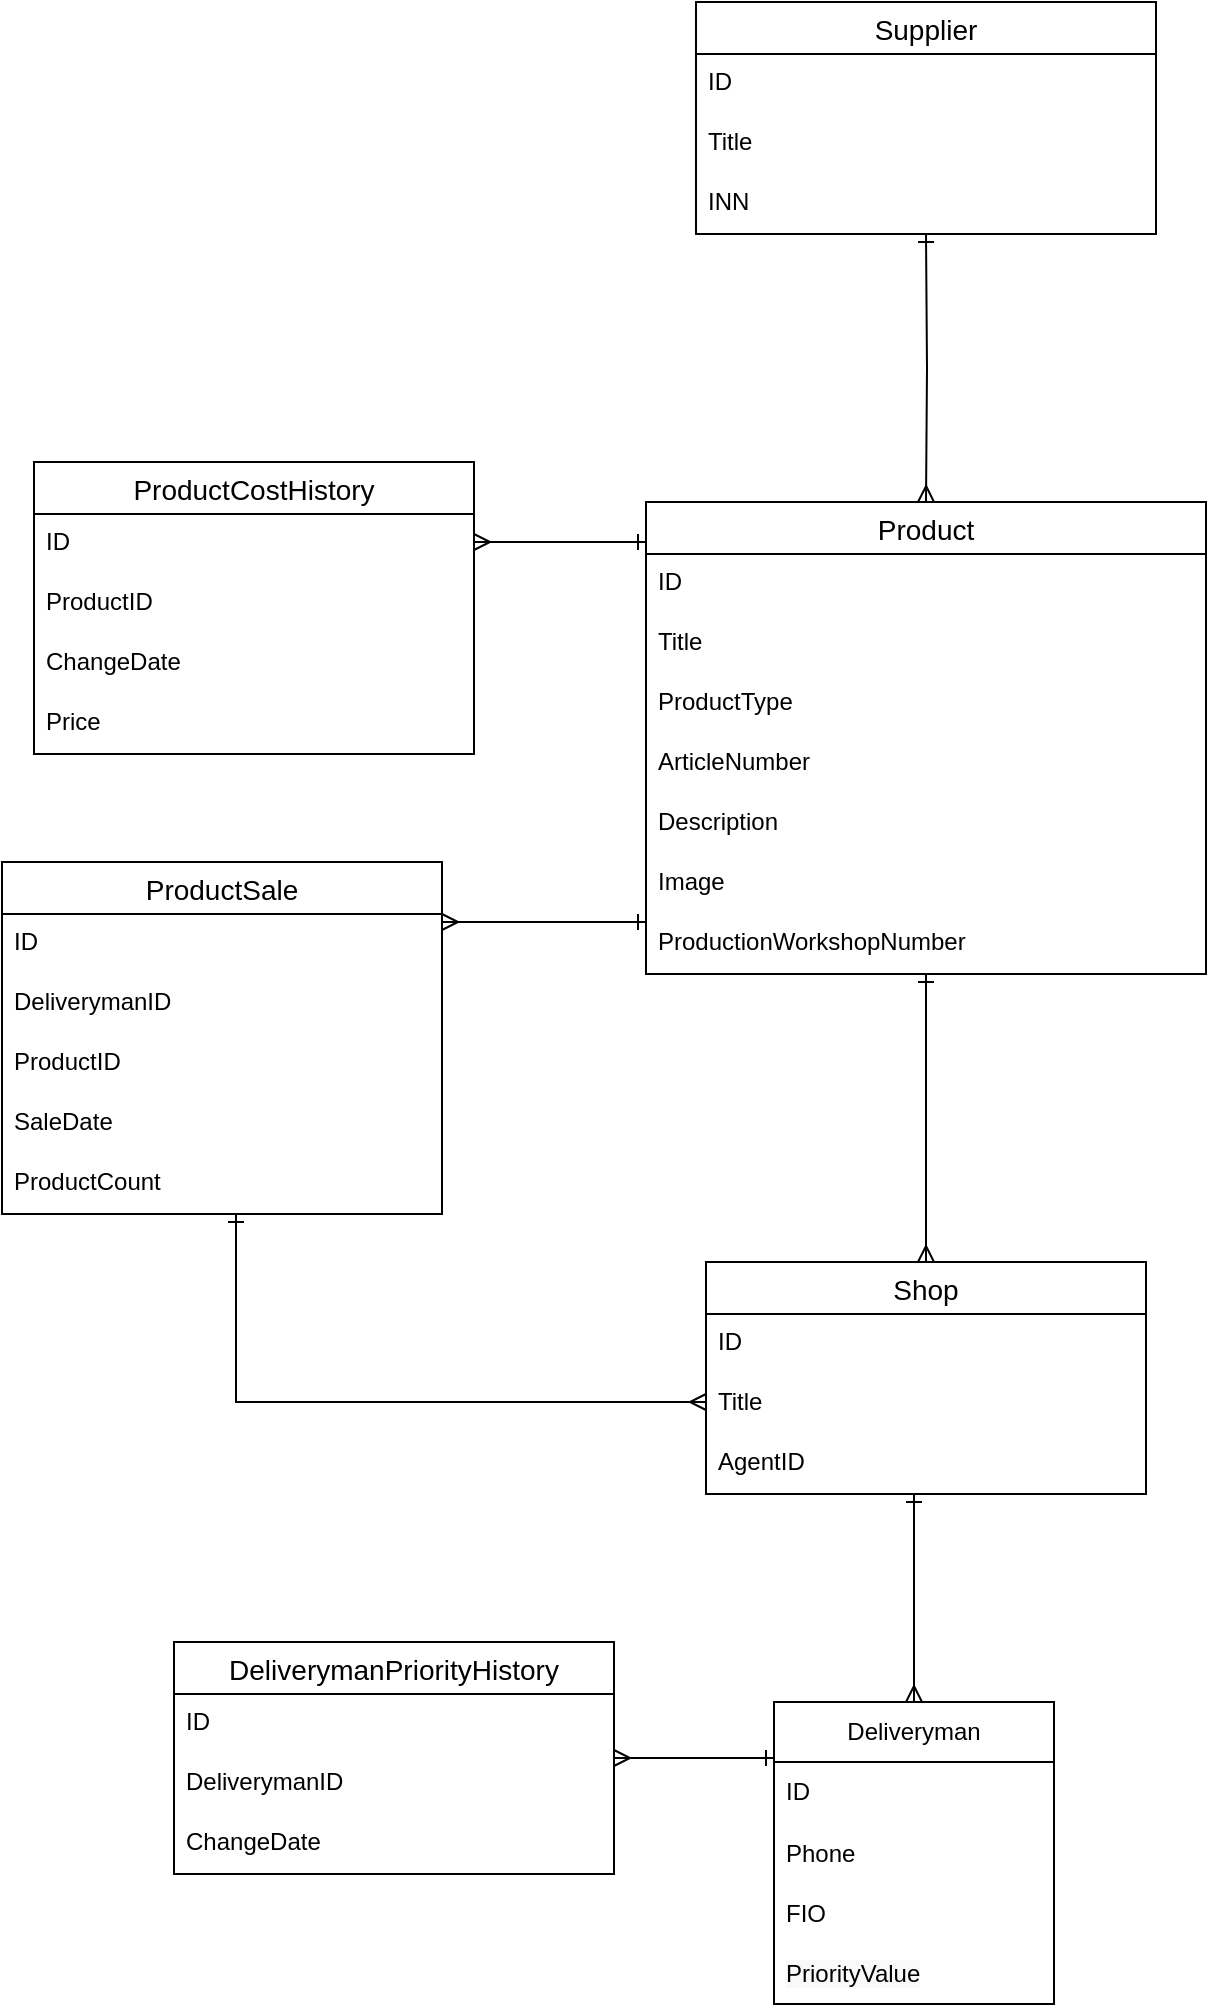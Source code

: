 <mxfile version="20.6.2" type="github">
  <diagram id="WruLcLsb1Fq7Wjmxy97L" name="Страница 1">
    <mxGraphModel dx="1751" dy="885" grid="1" gridSize="10" guides="1" tooltips="1" connect="1" arrows="1" fold="1" page="1" pageScale="1" pageWidth="827" pageHeight="1169" math="0" shadow="0">
      <root>
        <mxCell id="0" />
        <mxCell id="1" parent="0" />
        <mxCell id="4p1NIOQgJGXkWn-6K7IG-5" value="Supplier" style="swimlane;fontStyle=0;childLayout=stackLayout;horizontal=1;startSize=26;horizontalStack=0;resizeParent=1;resizeParentMax=0;resizeLast=0;collapsible=1;marginBottom=0;align=center;fontSize=14;" parent="1" vertex="1">
          <mxGeometry x="541.0" y="80" width="230" height="116" as="geometry" />
        </mxCell>
        <mxCell id="4p1NIOQgJGXkWn-6K7IG-6" value="ID" style="text;strokeColor=none;fillColor=none;spacingLeft=4;spacingRight=4;overflow=hidden;rotatable=0;points=[[0,0.5],[1,0.5]];portConstraint=eastwest;fontSize=12;" parent="4p1NIOQgJGXkWn-6K7IG-5" vertex="1">
          <mxGeometry y="26" width="230" height="30" as="geometry" />
        </mxCell>
        <mxCell id="4p1NIOQgJGXkWn-6K7IG-7" value="Title" style="text;strokeColor=none;fillColor=none;spacingLeft=4;spacingRight=4;overflow=hidden;rotatable=0;points=[[0,0.5],[1,0.5]];portConstraint=eastwest;fontSize=12;" parent="4p1NIOQgJGXkWn-6K7IG-5" vertex="1">
          <mxGeometry y="56" width="230" height="30" as="geometry" />
        </mxCell>
        <mxCell id="4p1NIOQgJGXkWn-6K7IG-8" value="INN" style="text;strokeColor=none;fillColor=none;spacingLeft=4;spacingRight=4;overflow=hidden;rotatable=0;points=[[0,0.5],[1,0.5]];portConstraint=eastwest;fontSize=12;" parent="4p1NIOQgJGXkWn-6K7IG-5" vertex="1">
          <mxGeometry y="86" width="230" height="30" as="geometry" />
        </mxCell>
        <mxCell id="4p1NIOQgJGXkWn-6K7IG-12" style="edgeStyle=orthogonalEdgeStyle;rounded=0;orthogonalLoop=1;jettySize=auto;html=1;startArrow=ERmany;startFill=0;endArrow=ERone;endFill=0;" parent="1" target="4p1NIOQgJGXkWn-6K7IG-5" edge="1">
          <mxGeometry relative="1" as="geometry">
            <mxPoint x="656" y="330" as="sourcePoint" />
            <mxPoint x="656.23" y="255.31" as="targetPoint" />
            <Array as="points" />
          </mxGeometry>
        </mxCell>
        <mxCell id="4p1NIOQgJGXkWn-6K7IG-43" value="Product" style="swimlane;fontStyle=0;childLayout=stackLayout;horizontal=1;startSize=26;horizontalStack=0;resizeParent=1;resizeParentMax=0;resizeLast=0;collapsible=1;marginBottom=0;align=center;fontSize=14;" parent="1" vertex="1">
          <mxGeometry x="516" y="330" width="280" height="236" as="geometry" />
        </mxCell>
        <mxCell id="4p1NIOQgJGXkWn-6K7IG-44" value="ID" style="text;strokeColor=none;fillColor=none;spacingLeft=4;spacingRight=4;overflow=hidden;rotatable=0;points=[[0,0.5],[1,0.5]];portConstraint=eastwest;fontSize=12;" parent="4p1NIOQgJGXkWn-6K7IG-43" vertex="1">
          <mxGeometry y="26" width="280" height="30" as="geometry" />
        </mxCell>
        <mxCell id="4p1NIOQgJGXkWn-6K7IG-45" value="Title" style="text;strokeColor=none;fillColor=none;spacingLeft=4;spacingRight=4;overflow=hidden;rotatable=0;points=[[0,0.5],[1,0.5]];portConstraint=eastwest;fontSize=12;" parent="4p1NIOQgJGXkWn-6K7IG-43" vertex="1">
          <mxGeometry y="56" width="280" height="30" as="geometry" />
        </mxCell>
        <mxCell id="4p1NIOQgJGXkWn-6K7IG-46" value="ProductType" style="text;strokeColor=none;fillColor=none;spacingLeft=4;spacingRight=4;overflow=hidden;rotatable=0;points=[[0,0.5],[1,0.5]];portConstraint=eastwest;fontSize=12;" parent="4p1NIOQgJGXkWn-6K7IG-43" vertex="1">
          <mxGeometry y="86" width="280" height="30" as="geometry" />
        </mxCell>
        <mxCell id="4p1NIOQgJGXkWn-6K7IG-47" value="ArticleNumber" style="text;strokeColor=none;fillColor=none;spacingLeft=4;spacingRight=4;overflow=hidden;rotatable=0;points=[[0,0.5],[1,0.5]];portConstraint=eastwest;fontSize=12;" parent="4p1NIOQgJGXkWn-6K7IG-43" vertex="1">
          <mxGeometry y="116" width="280" height="30" as="geometry" />
        </mxCell>
        <mxCell id="4p1NIOQgJGXkWn-6K7IG-48" value="Description" style="text;strokeColor=none;fillColor=none;spacingLeft=4;spacingRight=4;overflow=hidden;rotatable=0;points=[[0,0.5],[1,0.5]];portConstraint=eastwest;fontSize=12;" parent="4p1NIOQgJGXkWn-6K7IG-43" vertex="1">
          <mxGeometry y="146" width="280" height="30" as="geometry" />
        </mxCell>
        <mxCell id="4p1NIOQgJGXkWn-6K7IG-49" value="Image" style="text;strokeColor=none;fillColor=none;spacingLeft=4;spacingRight=4;overflow=hidden;rotatable=0;points=[[0,0.5],[1,0.5]];portConstraint=eastwest;fontSize=12;" parent="4p1NIOQgJGXkWn-6K7IG-43" vertex="1">
          <mxGeometry y="176" width="280" height="30" as="geometry" />
        </mxCell>
        <mxCell id="4p1NIOQgJGXkWn-6K7IG-51" value="ProductionWorkshopNumber" style="text;strokeColor=none;fillColor=none;spacingLeft=4;spacingRight=4;overflow=hidden;rotatable=0;points=[[0,0.5],[1,0.5]];portConstraint=eastwest;fontSize=12;" parent="4p1NIOQgJGXkWn-6K7IG-43" vertex="1">
          <mxGeometry y="206" width="280" height="30" as="geometry" />
        </mxCell>
        <mxCell id="4p1NIOQgJGXkWn-6K7IG-58" style="edgeStyle=orthogonalEdgeStyle;rounded=0;orthogonalLoop=1;jettySize=auto;html=1;startArrow=ERmany;startFill=0;endArrow=ERone;endFill=0;" parent="1" source="4p1NIOQgJGXkWn-6K7IG-59" target="4p1NIOQgJGXkWn-6K7IG-43" edge="1">
          <mxGeometry relative="1" as="geometry">
            <Array as="points">
              <mxPoint x="480" y="540" />
              <mxPoint x="480" y="540" />
            </Array>
            <mxPoint x="530" y="640" as="targetPoint" />
          </mxGeometry>
        </mxCell>
        <mxCell id="4p1NIOQgJGXkWn-6K7IG-59" value="ProductSale" style="swimlane;fontStyle=0;childLayout=stackLayout;horizontal=1;startSize=26;horizontalStack=0;resizeParent=1;resizeParentMax=0;resizeLast=0;collapsible=1;marginBottom=0;align=center;fontSize=14;" parent="1" vertex="1">
          <mxGeometry x="194" y="510" width="220" height="176" as="geometry" />
        </mxCell>
        <mxCell id="4p1NIOQgJGXkWn-6K7IG-60" value="ID" style="text;strokeColor=none;fillColor=none;spacingLeft=4;spacingRight=4;overflow=hidden;rotatable=0;points=[[0,0.5],[1,0.5]];portConstraint=eastwest;fontSize=12;" parent="4p1NIOQgJGXkWn-6K7IG-59" vertex="1">
          <mxGeometry y="26" width="220" height="30" as="geometry" />
        </mxCell>
        <mxCell id="4p1NIOQgJGXkWn-6K7IG-61" value="DeliverymanID" style="text;strokeColor=none;fillColor=none;spacingLeft=4;spacingRight=4;overflow=hidden;rotatable=0;points=[[0,0.5],[1,0.5]];portConstraint=eastwest;fontSize=12;" parent="4p1NIOQgJGXkWn-6K7IG-59" vertex="1">
          <mxGeometry y="56" width="220" height="30" as="geometry" />
        </mxCell>
        <mxCell id="4p1NIOQgJGXkWn-6K7IG-62" value="ProductID" style="text;strokeColor=none;fillColor=none;spacingLeft=4;spacingRight=4;overflow=hidden;rotatable=0;points=[[0,0.5],[1,0.5]];portConstraint=eastwest;fontSize=12;" parent="4p1NIOQgJGXkWn-6K7IG-59" vertex="1">
          <mxGeometry y="86" width="220" height="30" as="geometry" />
        </mxCell>
        <mxCell id="4p1NIOQgJGXkWn-6K7IG-63" value="SaleDate" style="text;strokeColor=none;fillColor=none;spacingLeft=4;spacingRight=4;overflow=hidden;rotatable=0;points=[[0,0.5],[1,0.5]];portConstraint=eastwest;fontSize=12;" parent="4p1NIOQgJGXkWn-6K7IG-59" vertex="1">
          <mxGeometry y="116" width="220" height="30" as="geometry" />
        </mxCell>
        <mxCell id="4p1NIOQgJGXkWn-6K7IG-64" value="ProductCount" style="text;strokeColor=none;fillColor=none;spacingLeft=4;spacingRight=4;overflow=hidden;rotatable=0;points=[[0,0.5],[1,0.5]];portConstraint=eastwest;fontSize=12;" parent="4p1NIOQgJGXkWn-6K7IG-59" vertex="1">
          <mxGeometry y="146" width="220" height="30" as="geometry" />
        </mxCell>
        <mxCell id="4p1NIOQgJGXkWn-6K7IG-65" value="Shop" style="swimlane;fontStyle=0;childLayout=stackLayout;horizontal=1;startSize=26;horizontalStack=0;resizeParent=1;resizeParentMax=0;resizeLast=0;collapsible=1;marginBottom=0;align=center;fontSize=14;" parent="1" vertex="1">
          <mxGeometry x="546" y="710" width="220" height="116" as="geometry" />
        </mxCell>
        <mxCell id="4p1NIOQgJGXkWn-6K7IG-66" value="ID" style="text;strokeColor=none;fillColor=none;spacingLeft=4;spacingRight=4;overflow=hidden;rotatable=0;points=[[0,0.5],[1,0.5]];portConstraint=eastwest;fontSize=12;" parent="4p1NIOQgJGXkWn-6K7IG-65" vertex="1">
          <mxGeometry y="26" width="220" height="30" as="geometry" />
        </mxCell>
        <mxCell id="4p1NIOQgJGXkWn-6K7IG-67" value="Title" style="text;strokeColor=none;fillColor=none;spacingLeft=4;spacingRight=4;overflow=hidden;rotatable=0;points=[[0,0.5],[1,0.5]];portConstraint=eastwest;fontSize=12;" parent="4p1NIOQgJGXkWn-6K7IG-65" vertex="1">
          <mxGeometry y="56" width="220" height="30" as="geometry" />
        </mxCell>
        <mxCell id="4p1NIOQgJGXkWn-6K7IG-69" value="AgentID" style="text;strokeColor=none;fillColor=none;spacingLeft=4;spacingRight=4;overflow=hidden;rotatable=0;points=[[0,0.5],[1,0.5]];portConstraint=eastwest;fontSize=12;" parent="4p1NIOQgJGXkWn-6K7IG-65" vertex="1">
          <mxGeometry y="86" width="220" height="30" as="geometry" />
        </mxCell>
        <mxCell id="4p1NIOQgJGXkWn-6K7IG-70" value="ProductCostHistory" style="swimlane;fontStyle=0;childLayout=stackLayout;horizontal=1;startSize=26;horizontalStack=0;resizeParent=1;resizeParentMax=0;resizeLast=0;collapsible=1;marginBottom=0;align=center;fontSize=14;" parent="1" vertex="1">
          <mxGeometry x="210" y="310" width="220" height="146" as="geometry" />
        </mxCell>
        <mxCell id="4p1NIOQgJGXkWn-6K7IG-71" value="ID" style="text;strokeColor=none;fillColor=none;spacingLeft=4;spacingRight=4;overflow=hidden;rotatable=0;points=[[0,0.5],[1,0.5]];portConstraint=eastwest;fontSize=12;" parent="4p1NIOQgJGXkWn-6K7IG-70" vertex="1">
          <mxGeometry y="26" width="220" height="30" as="geometry" />
        </mxCell>
        <mxCell id="4p1NIOQgJGXkWn-6K7IG-72" value="ProductID" style="text;strokeColor=none;fillColor=none;spacingLeft=4;spacingRight=4;overflow=hidden;rotatable=0;points=[[0,0.5],[1,0.5]];portConstraint=eastwest;fontSize=12;" parent="4p1NIOQgJGXkWn-6K7IG-70" vertex="1">
          <mxGeometry y="56" width="220" height="30" as="geometry" />
        </mxCell>
        <mxCell id="4p1NIOQgJGXkWn-6K7IG-73" value="ChangeDate" style="text;strokeColor=none;fillColor=none;spacingLeft=4;spacingRight=4;overflow=hidden;rotatable=0;points=[[0,0.5],[1,0.5]];portConstraint=eastwest;fontSize=12;" parent="4p1NIOQgJGXkWn-6K7IG-70" vertex="1">
          <mxGeometry y="86" width="220" height="30" as="geometry" />
        </mxCell>
        <mxCell id="4p1NIOQgJGXkWn-6K7IG-74" value="Price" style="text;strokeColor=none;fillColor=none;spacingLeft=4;spacingRight=4;overflow=hidden;rotatable=0;points=[[0,0.5],[1,0.5]];portConstraint=eastwest;fontSize=12;" parent="4p1NIOQgJGXkWn-6K7IG-70" vertex="1">
          <mxGeometry y="116" width="220" height="30" as="geometry" />
        </mxCell>
        <mxCell id="4p1NIOQgJGXkWn-6K7IG-93" style="edgeStyle=orthogonalEdgeStyle;rounded=0;orthogonalLoop=1;jettySize=auto;html=1;startArrow=ERmany;startFill=0;endArrow=ERone;endFill=0;" parent="1" source="4p1NIOQgJGXkWn-6K7IG-65" target="4p1NIOQgJGXkWn-6K7IG-43" edge="1">
          <mxGeometry relative="1" as="geometry">
            <mxPoint x="31" y="540" as="targetPoint" />
            <Array as="points" />
          </mxGeometry>
        </mxCell>
        <mxCell id="4p1NIOQgJGXkWn-6K7IG-95" style="edgeStyle=orthogonalEdgeStyle;rounded=0;orthogonalLoop=1;jettySize=auto;html=1;startArrow=ERmany;startFill=0;endArrow=ERone;endFill=0;" parent="1" source="4p1NIOQgJGXkWn-6K7IG-70" target="4p1NIOQgJGXkWn-6K7IG-43" edge="1">
          <mxGeometry relative="1" as="geometry">
            <Array as="points">
              <mxPoint x="480" y="350" />
              <mxPoint x="480" y="350" />
            </Array>
          </mxGeometry>
        </mxCell>
        <mxCell id="cQORwUJR9pU6-QB9R1Gw-1" value="Deliveryman" style="swimlane;fontStyle=0;childLayout=stackLayout;horizontal=1;startSize=30;horizontalStack=0;resizeParent=1;resizeParentMax=0;resizeLast=0;collapsible=1;marginBottom=0;whiteSpace=wrap;html=1;" vertex="1" parent="1">
          <mxGeometry x="580" y="930" width="140" height="151" as="geometry" />
        </mxCell>
        <mxCell id="cQORwUJR9pU6-QB9R1Gw-18" value="ID" style="text;strokeColor=none;fillColor=none;align=left;verticalAlign=middle;spacingLeft=4;spacingRight=4;overflow=hidden;points=[[0,0.5],[1,0.5]];portConstraint=eastwest;rotatable=0;whiteSpace=wrap;html=1;" vertex="1" parent="cQORwUJR9pU6-QB9R1Gw-1">
          <mxGeometry y="30" width="140" height="30" as="geometry" />
        </mxCell>
        <mxCell id="cQORwUJR9pU6-QB9R1Gw-3" value="Phone" style="text;strokeColor=none;fillColor=none;align=left;verticalAlign=middle;spacingLeft=4;spacingRight=4;overflow=hidden;points=[[0,0.5],[1,0.5]];portConstraint=eastwest;rotatable=0;whiteSpace=wrap;html=1;" vertex="1" parent="cQORwUJR9pU6-QB9R1Gw-1">
          <mxGeometry y="60" width="140" height="31" as="geometry" />
        </mxCell>
        <mxCell id="cQORwUJR9pU6-QB9R1Gw-4" value="FIO" style="text;strokeColor=none;fillColor=none;align=left;verticalAlign=middle;spacingLeft=4;spacingRight=4;overflow=hidden;points=[[0,0.5],[1,0.5]];portConstraint=eastwest;rotatable=0;whiteSpace=wrap;html=1;" vertex="1" parent="cQORwUJR9pU6-QB9R1Gw-1">
          <mxGeometry y="91" width="140" height="30" as="geometry" />
        </mxCell>
        <mxCell id="cQORwUJR9pU6-QB9R1Gw-17" value="&lt;span style=&quot;color: rgb(0, 0, 0); font-family: Helvetica; font-size: 12px; font-style: normal; font-variant-ligatures: normal; font-variant-caps: normal; font-weight: 400; letter-spacing: normal; orphans: 2; text-align: left; text-indent: 0px; text-transform: none; widows: 2; word-spacing: 0px; -webkit-text-stroke-width: 0px; background-color: rgb(248, 249, 250); text-decoration-thickness: initial; text-decoration-style: initial; text-decoration-color: initial; float: none; display: inline !important;&quot;&gt;PriorityValue&lt;/span&gt;" style="text;strokeColor=none;fillColor=none;align=left;verticalAlign=middle;spacingLeft=4;spacingRight=4;overflow=hidden;points=[[0,0.5],[1,0.5]];portConstraint=eastwest;rotatable=0;whiteSpace=wrap;html=1;" vertex="1" parent="cQORwUJR9pU6-QB9R1Gw-1">
          <mxGeometry y="121" width="140" height="30" as="geometry" />
        </mxCell>
        <mxCell id="cQORwUJR9pU6-QB9R1Gw-5" value="DeliverymanPriorityHistory" style="swimlane;fontStyle=0;childLayout=stackLayout;horizontal=1;startSize=26;horizontalStack=0;resizeParent=1;resizeParentMax=0;resizeLast=0;collapsible=1;marginBottom=0;align=center;fontSize=14;" vertex="1" parent="1">
          <mxGeometry x="280" y="900" width="220" height="116" as="geometry" />
        </mxCell>
        <mxCell id="cQORwUJR9pU6-QB9R1Gw-20" value="ID" style="text;strokeColor=none;fillColor=none;spacingLeft=4;spacingRight=4;overflow=hidden;rotatable=0;points=[[0,0.5],[1,0.5]];portConstraint=eastwest;fontSize=12;" vertex="1" parent="cQORwUJR9pU6-QB9R1Gw-5">
          <mxGeometry y="26" width="220" height="30" as="geometry" />
        </mxCell>
        <mxCell id="cQORwUJR9pU6-QB9R1Gw-6" value="DeliverymanID" style="text;strokeColor=none;fillColor=none;spacingLeft=4;spacingRight=4;overflow=hidden;rotatable=0;points=[[0,0.5],[1,0.5]];portConstraint=eastwest;fontSize=12;" vertex="1" parent="cQORwUJR9pU6-QB9R1Gw-5">
          <mxGeometry y="56" width="220" height="30" as="geometry" />
        </mxCell>
        <mxCell id="cQORwUJR9pU6-QB9R1Gw-8" value="ChangeDate" style="text;strokeColor=none;fillColor=none;spacingLeft=4;spacingRight=4;overflow=hidden;rotatable=0;points=[[0,0.5],[1,0.5]];portConstraint=eastwest;fontSize=12;" vertex="1" parent="cQORwUJR9pU6-QB9R1Gw-5">
          <mxGeometry y="86" width="220" height="30" as="geometry" />
        </mxCell>
        <mxCell id="cQORwUJR9pU6-QB9R1Gw-15" style="edgeStyle=orthogonalEdgeStyle;rounded=0;orthogonalLoop=1;jettySize=auto;html=1;startArrow=ERmany;startFill=0;endArrow=ERone;endFill=0;" edge="1" parent="1" source="cQORwUJR9pU6-QB9R1Gw-5" target="cQORwUJR9pU6-QB9R1Gw-1">
          <mxGeometry relative="1" as="geometry">
            <Array as="points">
              <mxPoint x="340" y="1011" />
              <mxPoint x="340" y="1011" />
            </Array>
            <mxPoint x="370" y="1100" as="sourcePoint" />
            <mxPoint x="445.06" y="484" as="targetPoint" />
          </mxGeometry>
        </mxCell>
        <mxCell id="cQORwUJR9pU6-QB9R1Gw-16" style="edgeStyle=orthogonalEdgeStyle;rounded=0;orthogonalLoop=1;jettySize=auto;html=1;startArrow=ERmany;startFill=0;endArrow=ERone;endFill=0;" edge="1" parent="1" source="cQORwUJR9pU6-QB9R1Gw-1" target="4p1NIOQgJGXkWn-6K7IG-65">
          <mxGeometry relative="1" as="geometry">
            <Array as="points">
              <mxPoint x="656" y="930" />
              <mxPoint x="656" y="930" />
            </Array>
            <mxPoint x="661" y="937.5" as="sourcePoint" />
            <mxPoint x="600" y="937.5" as="targetPoint" />
          </mxGeometry>
        </mxCell>
        <mxCell id="cQORwUJR9pU6-QB9R1Gw-21" style="edgeStyle=orthogonalEdgeStyle;rounded=0;orthogonalLoop=1;jettySize=auto;html=1;startArrow=ERmany;startFill=0;endArrow=ERone;endFill=0;" edge="1" parent="1" source="4p1NIOQgJGXkWn-6K7IG-65" target="4p1NIOQgJGXkWn-6K7IG-59">
          <mxGeometry relative="1" as="geometry">
            <Array as="points">
              <mxPoint x="311" y="780" />
            </Array>
            <mxPoint x="370" y="930" as="sourcePoint" />
            <mxPoint x="523.997" y="880" as="targetPoint" />
          </mxGeometry>
        </mxCell>
      </root>
    </mxGraphModel>
  </diagram>
</mxfile>
